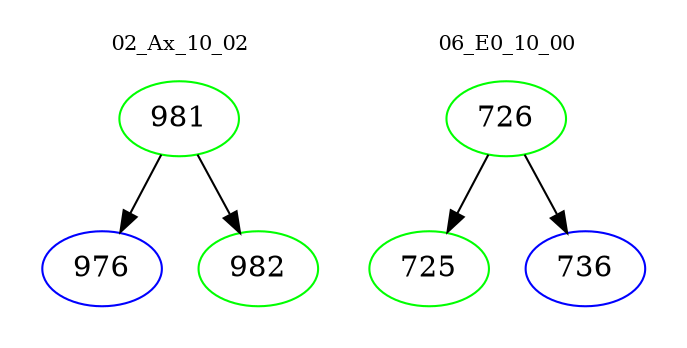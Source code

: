 digraph{
subgraph cluster_0 {
color = white
label = "02_Ax_10_02";
fontsize=10;
T0_981 [label="981", color="green"]
T0_981 -> T0_976 [color="black"]
T0_976 [label="976", color="blue"]
T0_981 -> T0_982 [color="black"]
T0_982 [label="982", color="green"]
}
subgraph cluster_1 {
color = white
label = "06_E0_10_00";
fontsize=10;
T1_726 [label="726", color="green"]
T1_726 -> T1_725 [color="black"]
T1_725 [label="725", color="green"]
T1_726 -> T1_736 [color="black"]
T1_736 [label="736", color="blue"]
}
}
